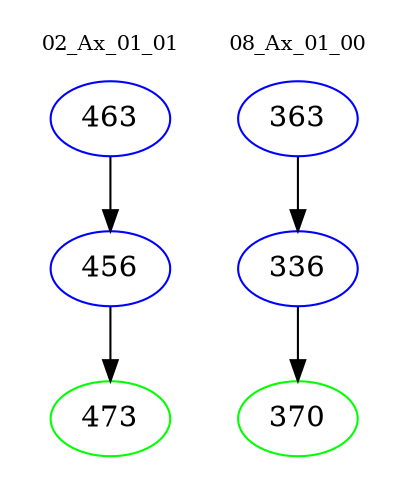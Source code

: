 digraph{
subgraph cluster_0 {
color = white
label = "02_Ax_01_01";
fontsize=10;
T0_463 [label="463", color="blue"]
T0_463 -> T0_456 [color="black"]
T0_456 [label="456", color="blue"]
T0_456 -> T0_473 [color="black"]
T0_473 [label="473", color="green"]
}
subgraph cluster_1 {
color = white
label = "08_Ax_01_00";
fontsize=10;
T1_363 [label="363", color="blue"]
T1_363 -> T1_336 [color="black"]
T1_336 [label="336", color="blue"]
T1_336 -> T1_370 [color="black"]
T1_370 [label="370", color="green"]
}
}
